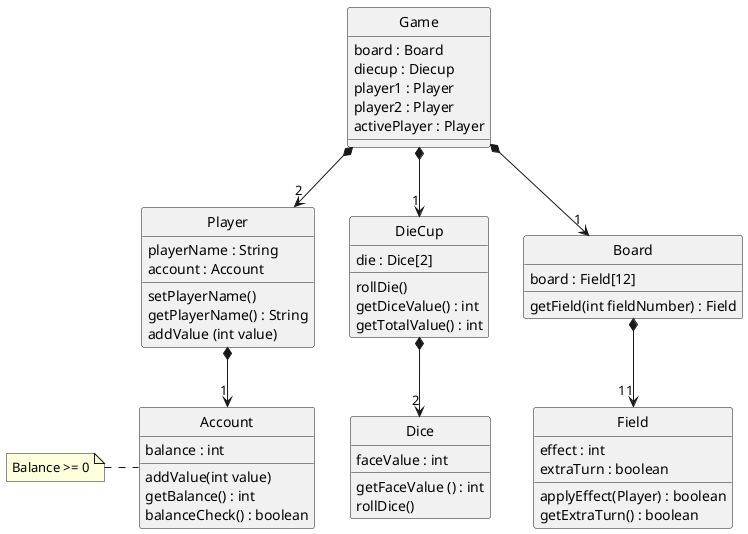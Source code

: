@startuml ClassDiagram
skinparam style strictuml

class "Game" as Game {
    board : Board
    diecup : Diecup
    player1 : Player
    player2 : Player
    activePlayer : Player

}
class "Player" as Player {
    playerName : String
    account : Account

    setPlayerName()
    getPlayerName() : String
    addValue (int value)

}

class "Account" as Account {
    balance : int

    addValue(int value)
    getBalance() : int
    balanceCheck() : boolean
}
note left
    Balance >= 0
    end note

class "DieCup" as Diecup {
    die : Dice[2]
    
    rollDie()
    getDiceValue() : int
    getTotalValue() : int
}

class "Dice" as Dice {
    faceValue : int

    getFaceValue () : int
    rollDice()
}

class "Board" as Board {
    board : Field[12]
    
    getField(int fieldNumber) : Field
}

class "Field" as Field {
    effect : int
    extraTurn : boolean

    applyEffect(Player) : boolean
    getExtraTurn() : boolean
}


Player *--> "1" Account
Game *--> "2" Player 
Game *--> "1" Board
Board  *--> "11" Field
Game  *--> "1" Diecup
Diecup *--> "2" Dice
@enduml